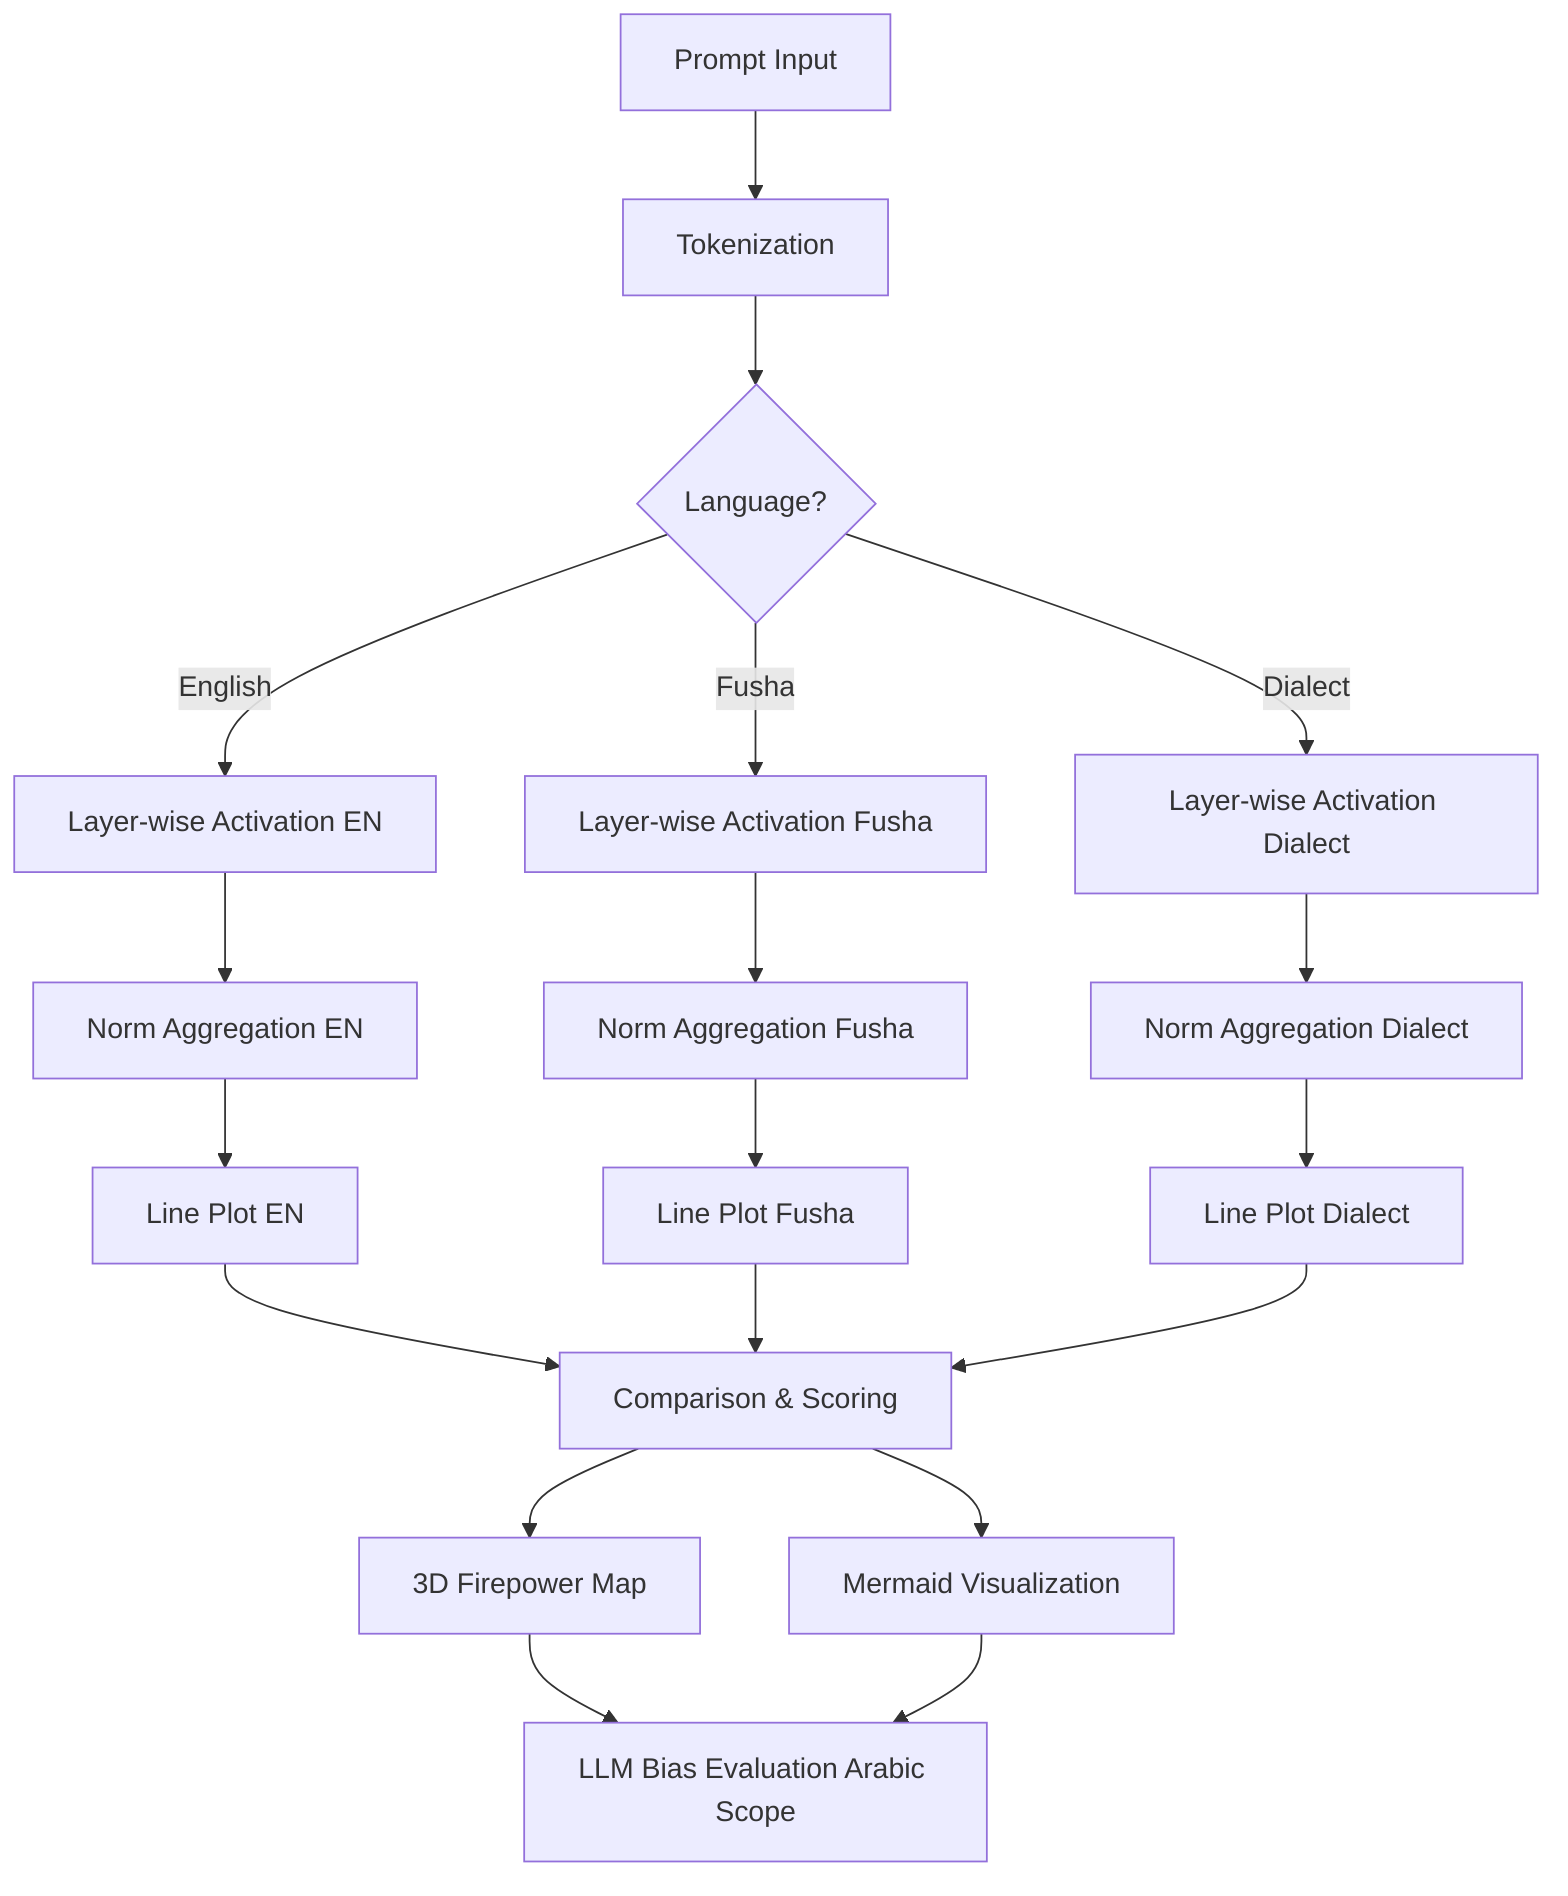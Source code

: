 flowchart TD
    A[Prompt Input] --> B[Tokenization]
    B --> C{Language?}
    C -->|English| D1[Layer-wise Activation EN]
    C -->|Fusha| D2[Layer-wise Activation Fusha]
    C -->|Dialect| D3[Layer-wise Activation Dialect]

    D1 --> E1[Norm Aggregation EN]
    D2 --> E2[Norm Aggregation Fusha]
    D3 --> E3[Norm Aggregation Dialect]

    E1 --> F1[Line Plot EN]
    E2 --> F2[Line Plot Fusha]
    E3 --> F3[Line Plot Dialect]

    F1 --> G[Comparison & Scoring]
    F2 --> G
    F3 --> G

    G --> H[3D Firepower Map]
    G --> I[Mermaid Visualization]
    H --> Z[LLM Bias Evaluation Arabic Scope]
    I --> Z